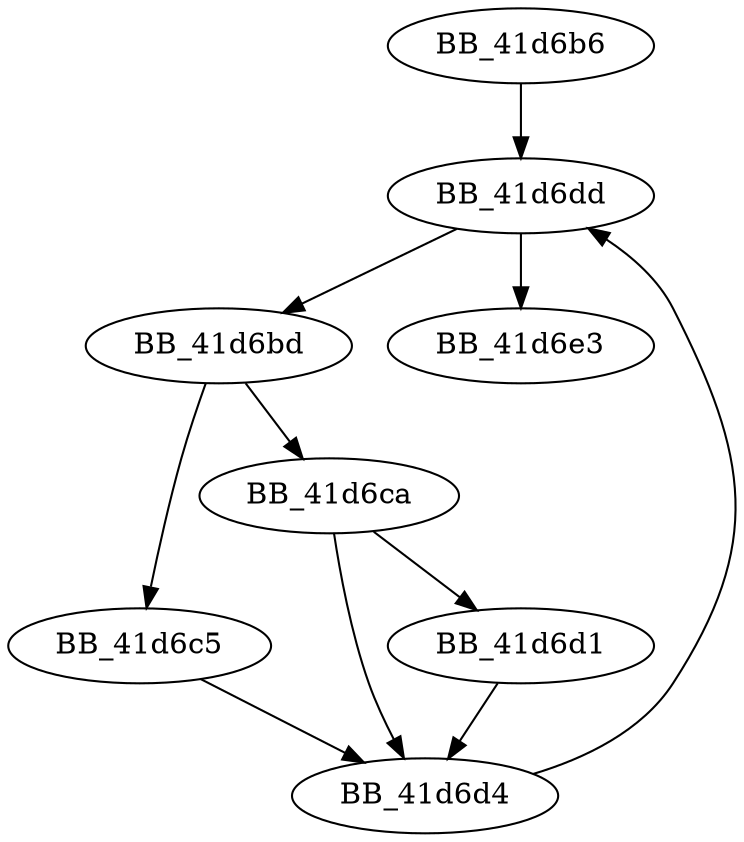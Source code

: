 DiGraph _LcidFromHexString{
BB_41d6b6->BB_41d6dd
BB_41d6bd->BB_41d6c5
BB_41d6bd->BB_41d6ca
BB_41d6c5->BB_41d6d4
BB_41d6ca->BB_41d6d1
BB_41d6ca->BB_41d6d4
BB_41d6d1->BB_41d6d4
BB_41d6d4->BB_41d6dd
BB_41d6dd->BB_41d6bd
BB_41d6dd->BB_41d6e3
}
